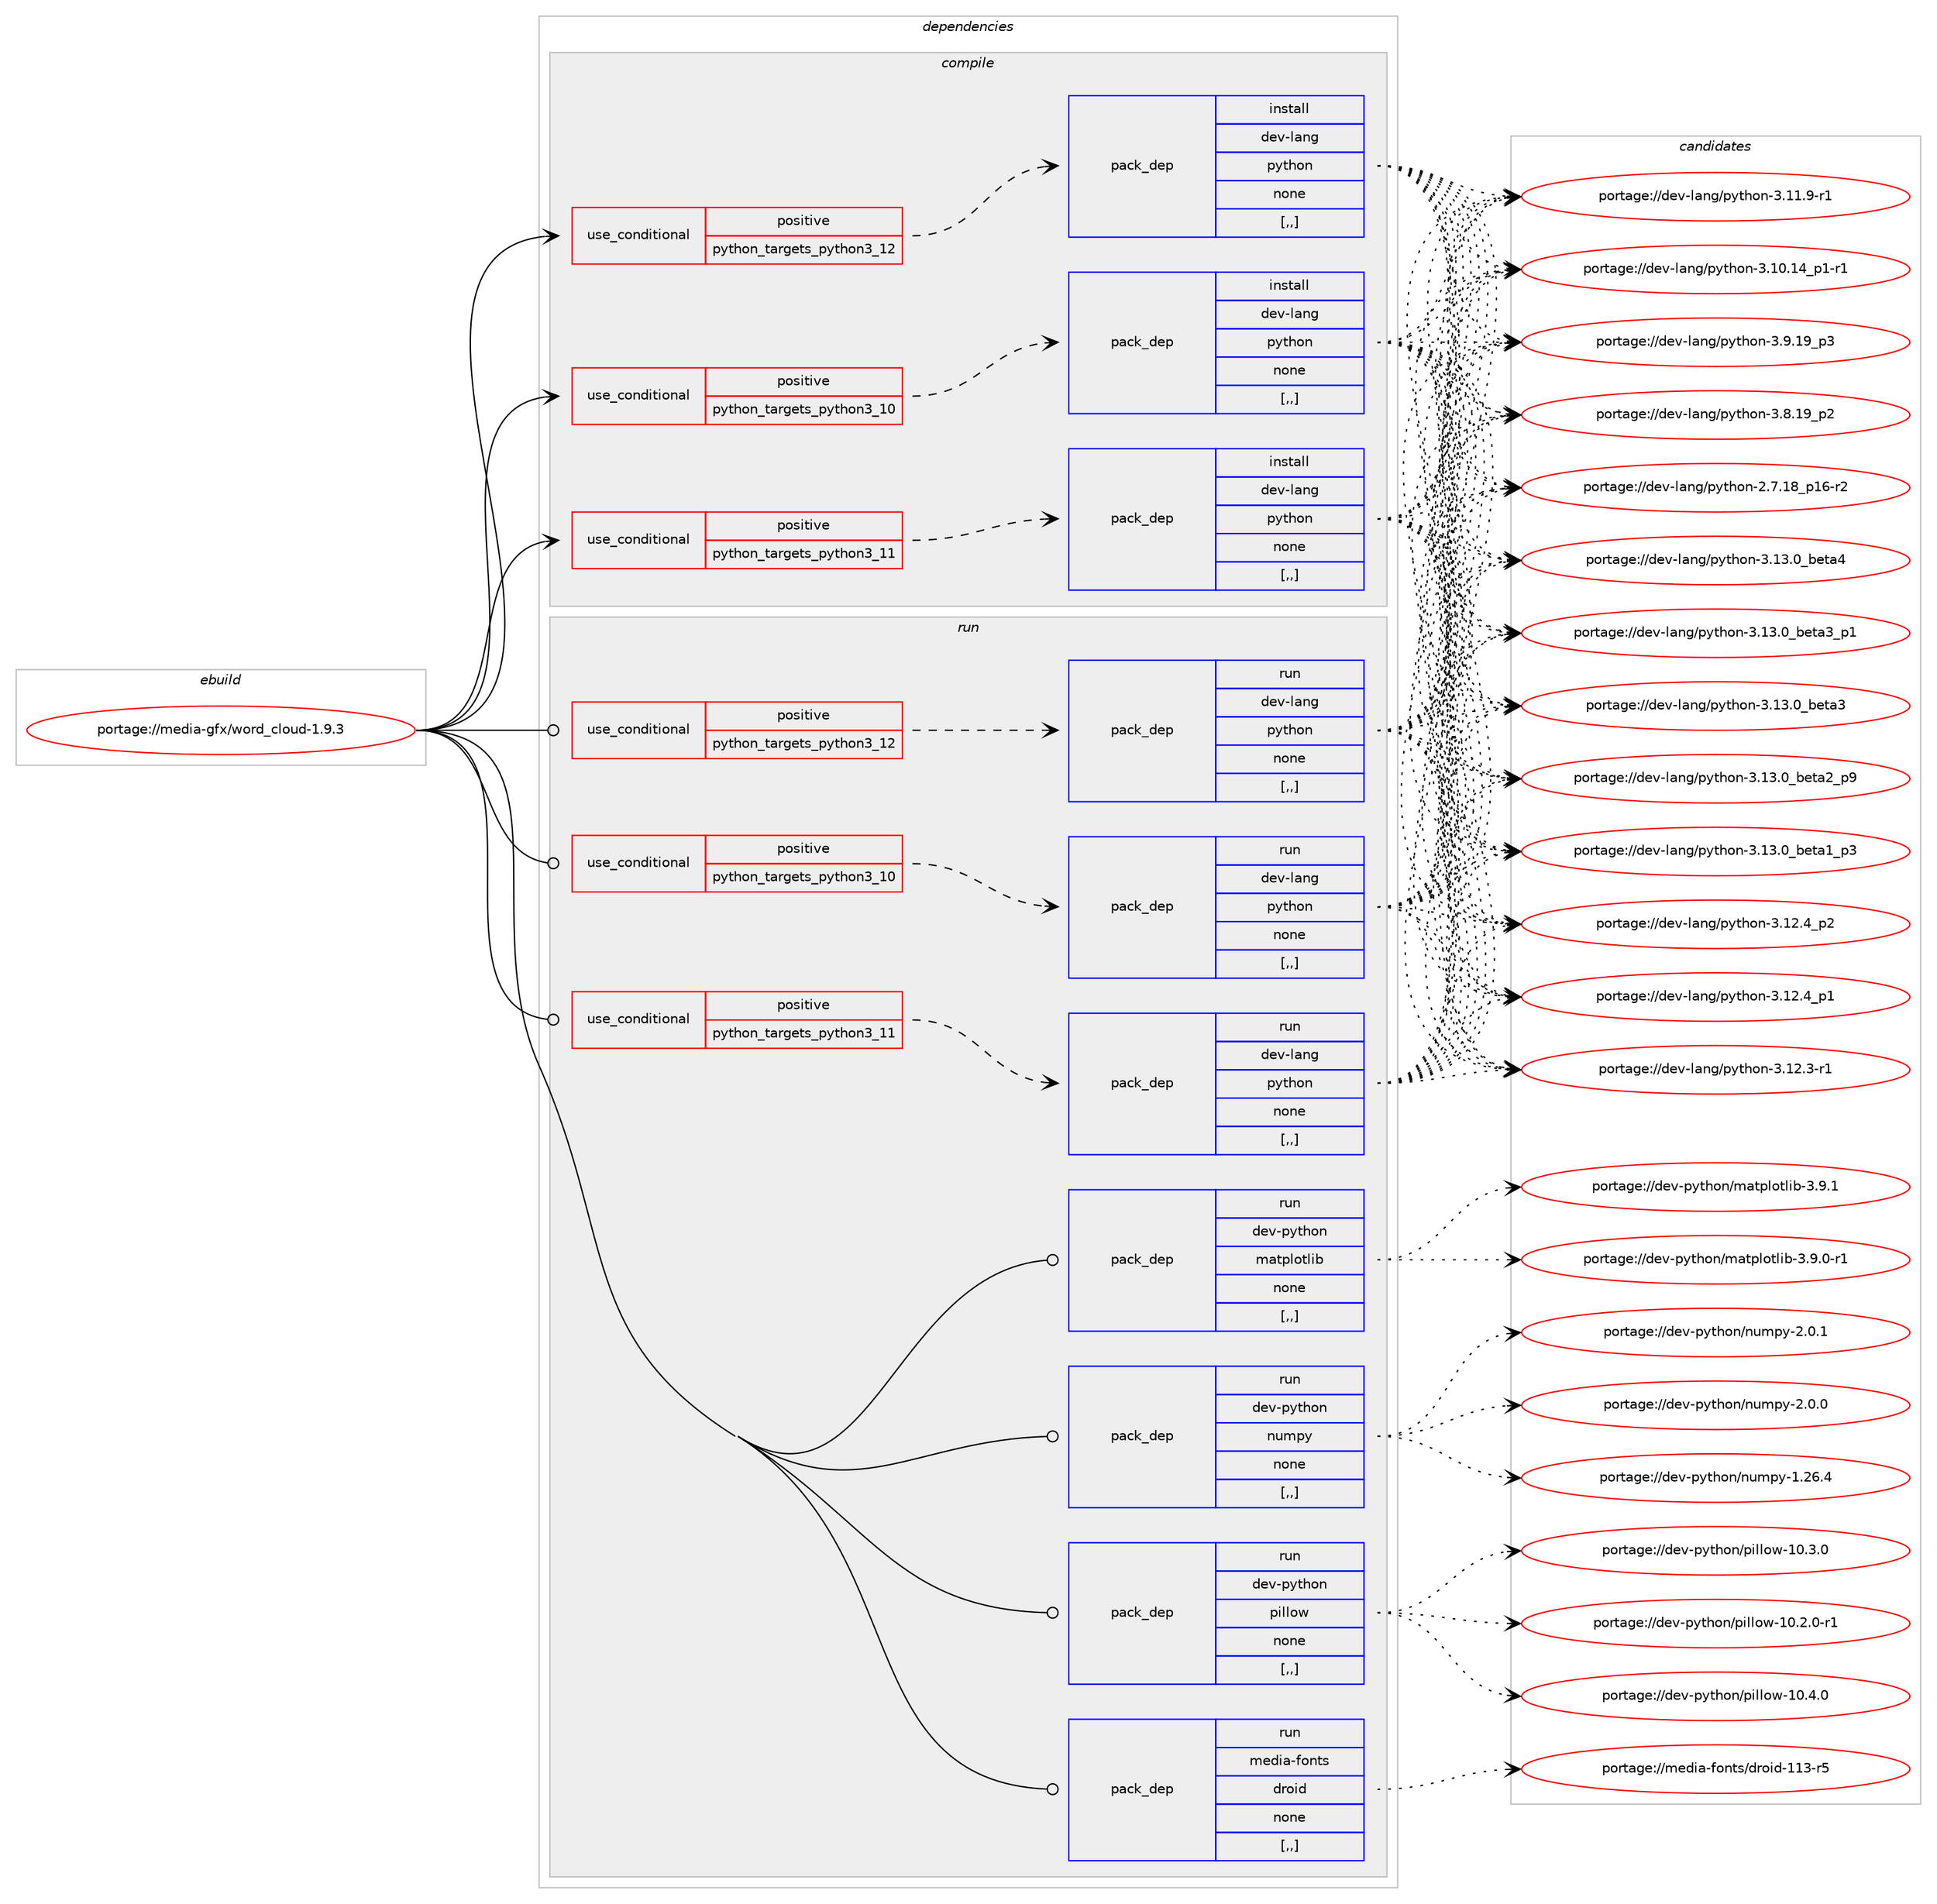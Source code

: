 digraph prolog {

# *************
# Graph options
# *************

newrank=true;
concentrate=true;
compound=true;
graph [rankdir=LR,fontname=Helvetica,fontsize=10,ranksep=1.5];#, ranksep=2.5, nodesep=0.2];
edge  [arrowhead=vee];
node  [fontname=Helvetica,fontsize=10];

# **********
# The ebuild
# **********

subgraph cluster_leftcol {
color=gray;
label=<<i>ebuild</i>>;
id [label="portage://media-gfx/word_cloud-1.9.3", color=red, width=4, href="../media-gfx/word_cloud-1.9.3.svg"];
}

# ****************
# The dependencies
# ****************

subgraph cluster_midcol {
color=gray;
label=<<i>dependencies</i>>;
subgraph cluster_compile {
fillcolor="#eeeeee";
style=filled;
label=<<i>compile</i>>;
subgraph cond74102 {
dependency294965 [label=<<TABLE BORDER="0" CELLBORDER="1" CELLSPACING="0" CELLPADDING="4"><TR><TD ROWSPAN="3" CELLPADDING="10">use_conditional</TD></TR><TR><TD>positive</TD></TR><TR><TD>python_targets_python3_10</TD></TR></TABLE>>, shape=none, color=red];
subgraph pack218509 {
dependency294966 [label=<<TABLE BORDER="0" CELLBORDER="1" CELLSPACING="0" CELLPADDING="4" WIDTH="220"><TR><TD ROWSPAN="6" CELLPADDING="30">pack_dep</TD></TR><TR><TD WIDTH="110">install</TD></TR><TR><TD>dev-lang</TD></TR><TR><TD>python</TD></TR><TR><TD>none</TD></TR><TR><TD>[,,]</TD></TR></TABLE>>, shape=none, color=blue];
}
dependency294965:e -> dependency294966:w [weight=20,style="dashed",arrowhead="vee"];
}
id:e -> dependency294965:w [weight=20,style="solid",arrowhead="vee"];
subgraph cond74103 {
dependency294967 [label=<<TABLE BORDER="0" CELLBORDER="1" CELLSPACING="0" CELLPADDING="4"><TR><TD ROWSPAN="3" CELLPADDING="10">use_conditional</TD></TR><TR><TD>positive</TD></TR><TR><TD>python_targets_python3_11</TD></TR></TABLE>>, shape=none, color=red];
subgraph pack218510 {
dependency294968 [label=<<TABLE BORDER="0" CELLBORDER="1" CELLSPACING="0" CELLPADDING="4" WIDTH="220"><TR><TD ROWSPAN="6" CELLPADDING="30">pack_dep</TD></TR><TR><TD WIDTH="110">install</TD></TR><TR><TD>dev-lang</TD></TR><TR><TD>python</TD></TR><TR><TD>none</TD></TR><TR><TD>[,,]</TD></TR></TABLE>>, shape=none, color=blue];
}
dependency294967:e -> dependency294968:w [weight=20,style="dashed",arrowhead="vee"];
}
id:e -> dependency294967:w [weight=20,style="solid",arrowhead="vee"];
subgraph cond74104 {
dependency294969 [label=<<TABLE BORDER="0" CELLBORDER="1" CELLSPACING="0" CELLPADDING="4"><TR><TD ROWSPAN="3" CELLPADDING="10">use_conditional</TD></TR><TR><TD>positive</TD></TR><TR><TD>python_targets_python3_12</TD></TR></TABLE>>, shape=none, color=red];
subgraph pack218511 {
dependency294970 [label=<<TABLE BORDER="0" CELLBORDER="1" CELLSPACING="0" CELLPADDING="4" WIDTH="220"><TR><TD ROWSPAN="6" CELLPADDING="30">pack_dep</TD></TR><TR><TD WIDTH="110">install</TD></TR><TR><TD>dev-lang</TD></TR><TR><TD>python</TD></TR><TR><TD>none</TD></TR><TR><TD>[,,]</TD></TR></TABLE>>, shape=none, color=blue];
}
dependency294969:e -> dependency294970:w [weight=20,style="dashed",arrowhead="vee"];
}
id:e -> dependency294969:w [weight=20,style="solid",arrowhead="vee"];
}
subgraph cluster_compileandrun {
fillcolor="#eeeeee";
style=filled;
label=<<i>compile and run</i>>;
}
subgraph cluster_run {
fillcolor="#eeeeee";
style=filled;
label=<<i>run</i>>;
subgraph cond74105 {
dependency294971 [label=<<TABLE BORDER="0" CELLBORDER="1" CELLSPACING="0" CELLPADDING="4"><TR><TD ROWSPAN="3" CELLPADDING="10">use_conditional</TD></TR><TR><TD>positive</TD></TR><TR><TD>python_targets_python3_10</TD></TR></TABLE>>, shape=none, color=red];
subgraph pack218512 {
dependency294972 [label=<<TABLE BORDER="0" CELLBORDER="1" CELLSPACING="0" CELLPADDING="4" WIDTH="220"><TR><TD ROWSPAN="6" CELLPADDING="30">pack_dep</TD></TR><TR><TD WIDTH="110">run</TD></TR><TR><TD>dev-lang</TD></TR><TR><TD>python</TD></TR><TR><TD>none</TD></TR><TR><TD>[,,]</TD></TR></TABLE>>, shape=none, color=blue];
}
dependency294971:e -> dependency294972:w [weight=20,style="dashed",arrowhead="vee"];
}
id:e -> dependency294971:w [weight=20,style="solid",arrowhead="odot"];
subgraph cond74106 {
dependency294973 [label=<<TABLE BORDER="0" CELLBORDER="1" CELLSPACING="0" CELLPADDING="4"><TR><TD ROWSPAN="3" CELLPADDING="10">use_conditional</TD></TR><TR><TD>positive</TD></TR><TR><TD>python_targets_python3_11</TD></TR></TABLE>>, shape=none, color=red];
subgraph pack218513 {
dependency294974 [label=<<TABLE BORDER="0" CELLBORDER="1" CELLSPACING="0" CELLPADDING="4" WIDTH="220"><TR><TD ROWSPAN="6" CELLPADDING="30">pack_dep</TD></TR><TR><TD WIDTH="110">run</TD></TR><TR><TD>dev-lang</TD></TR><TR><TD>python</TD></TR><TR><TD>none</TD></TR><TR><TD>[,,]</TD></TR></TABLE>>, shape=none, color=blue];
}
dependency294973:e -> dependency294974:w [weight=20,style="dashed",arrowhead="vee"];
}
id:e -> dependency294973:w [weight=20,style="solid",arrowhead="odot"];
subgraph cond74107 {
dependency294975 [label=<<TABLE BORDER="0" CELLBORDER="1" CELLSPACING="0" CELLPADDING="4"><TR><TD ROWSPAN="3" CELLPADDING="10">use_conditional</TD></TR><TR><TD>positive</TD></TR><TR><TD>python_targets_python3_12</TD></TR></TABLE>>, shape=none, color=red];
subgraph pack218514 {
dependency294976 [label=<<TABLE BORDER="0" CELLBORDER="1" CELLSPACING="0" CELLPADDING="4" WIDTH="220"><TR><TD ROWSPAN="6" CELLPADDING="30">pack_dep</TD></TR><TR><TD WIDTH="110">run</TD></TR><TR><TD>dev-lang</TD></TR><TR><TD>python</TD></TR><TR><TD>none</TD></TR><TR><TD>[,,]</TD></TR></TABLE>>, shape=none, color=blue];
}
dependency294975:e -> dependency294976:w [weight=20,style="dashed",arrowhead="vee"];
}
id:e -> dependency294975:w [weight=20,style="solid",arrowhead="odot"];
subgraph pack218515 {
dependency294977 [label=<<TABLE BORDER="0" CELLBORDER="1" CELLSPACING="0" CELLPADDING="4" WIDTH="220"><TR><TD ROWSPAN="6" CELLPADDING="30">pack_dep</TD></TR><TR><TD WIDTH="110">run</TD></TR><TR><TD>dev-python</TD></TR><TR><TD>matplotlib</TD></TR><TR><TD>none</TD></TR><TR><TD>[,,]</TD></TR></TABLE>>, shape=none, color=blue];
}
id:e -> dependency294977:w [weight=20,style="solid",arrowhead="odot"];
subgraph pack218516 {
dependency294978 [label=<<TABLE BORDER="0" CELLBORDER="1" CELLSPACING="0" CELLPADDING="4" WIDTH="220"><TR><TD ROWSPAN="6" CELLPADDING="30">pack_dep</TD></TR><TR><TD WIDTH="110">run</TD></TR><TR><TD>dev-python</TD></TR><TR><TD>numpy</TD></TR><TR><TD>none</TD></TR><TR><TD>[,,]</TD></TR></TABLE>>, shape=none, color=blue];
}
id:e -> dependency294978:w [weight=20,style="solid",arrowhead="odot"];
subgraph pack218517 {
dependency294979 [label=<<TABLE BORDER="0" CELLBORDER="1" CELLSPACING="0" CELLPADDING="4" WIDTH="220"><TR><TD ROWSPAN="6" CELLPADDING="30">pack_dep</TD></TR><TR><TD WIDTH="110">run</TD></TR><TR><TD>dev-python</TD></TR><TR><TD>pillow</TD></TR><TR><TD>none</TD></TR><TR><TD>[,,]</TD></TR></TABLE>>, shape=none, color=blue];
}
id:e -> dependency294979:w [weight=20,style="solid",arrowhead="odot"];
subgraph pack218518 {
dependency294980 [label=<<TABLE BORDER="0" CELLBORDER="1" CELLSPACING="0" CELLPADDING="4" WIDTH="220"><TR><TD ROWSPAN="6" CELLPADDING="30">pack_dep</TD></TR><TR><TD WIDTH="110">run</TD></TR><TR><TD>media-fonts</TD></TR><TR><TD>droid</TD></TR><TR><TD>none</TD></TR><TR><TD>[,,]</TD></TR></TABLE>>, shape=none, color=blue];
}
id:e -> dependency294980:w [weight=20,style="solid",arrowhead="odot"];
}
}

# **************
# The candidates
# **************

subgraph cluster_choices {
rank=same;
color=gray;
label=<<i>candidates</i>>;

subgraph choice218509 {
color=black;
nodesep=1;
choice1001011184510897110103471121211161041111104551464951464895981011169752 [label="portage://dev-lang/python-3.13.0_beta4", color=red, width=4,href="../dev-lang/python-3.13.0_beta4.svg"];
choice10010111845108971101034711212111610411111045514649514648959810111697519511249 [label="portage://dev-lang/python-3.13.0_beta3_p1", color=red, width=4,href="../dev-lang/python-3.13.0_beta3_p1.svg"];
choice1001011184510897110103471121211161041111104551464951464895981011169751 [label="portage://dev-lang/python-3.13.0_beta3", color=red, width=4,href="../dev-lang/python-3.13.0_beta3.svg"];
choice10010111845108971101034711212111610411111045514649514648959810111697509511257 [label="portage://dev-lang/python-3.13.0_beta2_p9", color=red, width=4,href="../dev-lang/python-3.13.0_beta2_p9.svg"];
choice10010111845108971101034711212111610411111045514649514648959810111697499511251 [label="portage://dev-lang/python-3.13.0_beta1_p3", color=red, width=4,href="../dev-lang/python-3.13.0_beta1_p3.svg"];
choice100101118451089711010347112121116104111110455146495046529511250 [label="portage://dev-lang/python-3.12.4_p2", color=red, width=4,href="../dev-lang/python-3.12.4_p2.svg"];
choice100101118451089711010347112121116104111110455146495046529511249 [label="portage://dev-lang/python-3.12.4_p1", color=red, width=4,href="../dev-lang/python-3.12.4_p1.svg"];
choice100101118451089711010347112121116104111110455146495046514511449 [label="portage://dev-lang/python-3.12.3-r1", color=red, width=4,href="../dev-lang/python-3.12.3-r1.svg"];
choice100101118451089711010347112121116104111110455146494946574511449 [label="portage://dev-lang/python-3.11.9-r1", color=red, width=4,href="../dev-lang/python-3.11.9-r1.svg"];
choice100101118451089711010347112121116104111110455146494846495295112494511449 [label="portage://dev-lang/python-3.10.14_p1-r1", color=red, width=4,href="../dev-lang/python-3.10.14_p1-r1.svg"];
choice100101118451089711010347112121116104111110455146574649579511251 [label="portage://dev-lang/python-3.9.19_p3", color=red, width=4,href="../dev-lang/python-3.9.19_p3.svg"];
choice100101118451089711010347112121116104111110455146564649579511250 [label="portage://dev-lang/python-3.8.19_p2", color=red, width=4,href="../dev-lang/python-3.8.19_p2.svg"];
choice100101118451089711010347112121116104111110455046554649569511249544511450 [label="portage://dev-lang/python-2.7.18_p16-r2", color=red, width=4,href="../dev-lang/python-2.7.18_p16-r2.svg"];
dependency294966:e -> choice1001011184510897110103471121211161041111104551464951464895981011169752:w [style=dotted,weight="100"];
dependency294966:e -> choice10010111845108971101034711212111610411111045514649514648959810111697519511249:w [style=dotted,weight="100"];
dependency294966:e -> choice1001011184510897110103471121211161041111104551464951464895981011169751:w [style=dotted,weight="100"];
dependency294966:e -> choice10010111845108971101034711212111610411111045514649514648959810111697509511257:w [style=dotted,weight="100"];
dependency294966:e -> choice10010111845108971101034711212111610411111045514649514648959810111697499511251:w [style=dotted,weight="100"];
dependency294966:e -> choice100101118451089711010347112121116104111110455146495046529511250:w [style=dotted,weight="100"];
dependency294966:e -> choice100101118451089711010347112121116104111110455146495046529511249:w [style=dotted,weight="100"];
dependency294966:e -> choice100101118451089711010347112121116104111110455146495046514511449:w [style=dotted,weight="100"];
dependency294966:e -> choice100101118451089711010347112121116104111110455146494946574511449:w [style=dotted,weight="100"];
dependency294966:e -> choice100101118451089711010347112121116104111110455146494846495295112494511449:w [style=dotted,weight="100"];
dependency294966:e -> choice100101118451089711010347112121116104111110455146574649579511251:w [style=dotted,weight="100"];
dependency294966:e -> choice100101118451089711010347112121116104111110455146564649579511250:w [style=dotted,weight="100"];
dependency294966:e -> choice100101118451089711010347112121116104111110455046554649569511249544511450:w [style=dotted,weight="100"];
}
subgraph choice218510 {
color=black;
nodesep=1;
choice1001011184510897110103471121211161041111104551464951464895981011169752 [label="portage://dev-lang/python-3.13.0_beta4", color=red, width=4,href="../dev-lang/python-3.13.0_beta4.svg"];
choice10010111845108971101034711212111610411111045514649514648959810111697519511249 [label="portage://dev-lang/python-3.13.0_beta3_p1", color=red, width=4,href="../dev-lang/python-3.13.0_beta3_p1.svg"];
choice1001011184510897110103471121211161041111104551464951464895981011169751 [label="portage://dev-lang/python-3.13.0_beta3", color=red, width=4,href="../dev-lang/python-3.13.0_beta3.svg"];
choice10010111845108971101034711212111610411111045514649514648959810111697509511257 [label="portage://dev-lang/python-3.13.0_beta2_p9", color=red, width=4,href="../dev-lang/python-3.13.0_beta2_p9.svg"];
choice10010111845108971101034711212111610411111045514649514648959810111697499511251 [label="portage://dev-lang/python-3.13.0_beta1_p3", color=red, width=4,href="../dev-lang/python-3.13.0_beta1_p3.svg"];
choice100101118451089711010347112121116104111110455146495046529511250 [label="portage://dev-lang/python-3.12.4_p2", color=red, width=4,href="../dev-lang/python-3.12.4_p2.svg"];
choice100101118451089711010347112121116104111110455146495046529511249 [label="portage://dev-lang/python-3.12.4_p1", color=red, width=4,href="../dev-lang/python-3.12.4_p1.svg"];
choice100101118451089711010347112121116104111110455146495046514511449 [label="portage://dev-lang/python-3.12.3-r1", color=red, width=4,href="../dev-lang/python-3.12.3-r1.svg"];
choice100101118451089711010347112121116104111110455146494946574511449 [label="portage://dev-lang/python-3.11.9-r1", color=red, width=4,href="../dev-lang/python-3.11.9-r1.svg"];
choice100101118451089711010347112121116104111110455146494846495295112494511449 [label="portage://dev-lang/python-3.10.14_p1-r1", color=red, width=4,href="../dev-lang/python-3.10.14_p1-r1.svg"];
choice100101118451089711010347112121116104111110455146574649579511251 [label="portage://dev-lang/python-3.9.19_p3", color=red, width=4,href="../dev-lang/python-3.9.19_p3.svg"];
choice100101118451089711010347112121116104111110455146564649579511250 [label="portage://dev-lang/python-3.8.19_p2", color=red, width=4,href="../dev-lang/python-3.8.19_p2.svg"];
choice100101118451089711010347112121116104111110455046554649569511249544511450 [label="portage://dev-lang/python-2.7.18_p16-r2", color=red, width=4,href="../dev-lang/python-2.7.18_p16-r2.svg"];
dependency294968:e -> choice1001011184510897110103471121211161041111104551464951464895981011169752:w [style=dotted,weight="100"];
dependency294968:e -> choice10010111845108971101034711212111610411111045514649514648959810111697519511249:w [style=dotted,weight="100"];
dependency294968:e -> choice1001011184510897110103471121211161041111104551464951464895981011169751:w [style=dotted,weight="100"];
dependency294968:e -> choice10010111845108971101034711212111610411111045514649514648959810111697509511257:w [style=dotted,weight="100"];
dependency294968:e -> choice10010111845108971101034711212111610411111045514649514648959810111697499511251:w [style=dotted,weight="100"];
dependency294968:e -> choice100101118451089711010347112121116104111110455146495046529511250:w [style=dotted,weight="100"];
dependency294968:e -> choice100101118451089711010347112121116104111110455146495046529511249:w [style=dotted,weight="100"];
dependency294968:e -> choice100101118451089711010347112121116104111110455146495046514511449:w [style=dotted,weight="100"];
dependency294968:e -> choice100101118451089711010347112121116104111110455146494946574511449:w [style=dotted,weight="100"];
dependency294968:e -> choice100101118451089711010347112121116104111110455146494846495295112494511449:w [style=dotted,weight="100"];
dependency294968:e -> choice100101118451089711010347112121116104111110455146574649579511251:w [style=dotted,weight="100"];
dependency294968:e -> choice100101118451089711010347112121116104111110455146564649579511250:w [style=dotted,weight="100"];
dependency294968:e -> choice100101118451089711010347112121116104111110455046554649569511249544511450:w [style=dotted,weight="100"];
}
subgraph choice218511 {
color=black;
nodesep=1;
choice1001011184510897110103471121211161041111104551464951464895981011169752 [label="portage://dev-lang/python-3.13.0_beta4", color=red, width=4,href="../dev-lang/python-3.13.0_beta4.svg"];
choice10010111845108971101034711212111610411111045514649514648959810111697519511249 [label="portage://dev-lang/python-3.13.0_beta3_p1", color=red, width=4,href="../dev-lang/python-3.13.0_beta3_p1.svg"];
choice1001011184510897110103471121211161041111104551464951464895981011169751 [label="portage://dev-lang/python-3.13.0_beta3", color=red, width=4,href="../dev-lang/python-3.13.0_beta3.svg"];
choice10010111845108971101034711212111610411111045514649514648959810111697509511257 [label="portage://dev-lang/python-3.13.0_beta2_p9", color=red, width=4,href="../dev-lang/python-3.13.0_beta2_p9.svg"];
choice10010111845108971101034711212111610411111045514649514648959810111697499511251 [label="portage://dev-lang/python-3.13.0_beta1_p3", color=red, width=4,href="../dev-lang/python-3.13.0_beta1_p3.svg"];
choice100101118451089711010347112121116104111110455146495046529511250 [label="portage://dev-lang/python-3.12.4_p2", color=red, width=4,href="../dev-lang/python-3.12.4_p2.svg"];
choice100101118451089711010347112121116104111110455146495046529511249 [label="portage://dev-lang/python-3.12.4_p1", color=red, width=4,href="../dev-lang/python-3.12.4_p1.svg"];
choice100101118451089711010347112121116104111110455146495046514511449 [label="portage://dev-lang/python-3.12.3-r1", color=red, width=4,href="../dev-lang/python-3.12.3-r1.svg"];
choice100101118451089711010347112121116104111110455146494946574511449 [label="portage://dev-lang/python-3.11.9-r1", color=red, width=4,href="../dev-lang/python-3.11.9-r1.svg"];
choice100101118451089711010347112121116104111110455146494846495295112494511449 [label="portage://dev-lang/python-3.10.14_p1-r1", color=red, width=4,href="../dev-lang/python-3.10.14_p1-r1.svg"];
choice100101118451089711010347112121116104111110455146574649579511251 [label="portage://dev-lang/python-3.9.19_p3", color=red, width=4,href="../dev-lang/python-3.9.19_p3.svg"];
choice100101118451089711010347112121116104111110455146564649579511250 [label="portage://dev-lang/python-3.8.19_p2", color=red, width=4,href="../dev-lang/python-3.8.19_p2.svg"];
choice100101118451089711010347112121116104111110455046554649569511249544511450 [label="portage://dev-lang/python-2.7.18_p16-r2", color=red, width=4,href="../dev-lang/python-2.7.18_p16-r2.svg"];
dependency294970:e -> choice1001011184510897110103471121211161041111104551464951464895981011169752:w [style=dotted,weight="100"];
dependency294970:e -> choice10010111845108971101034711212111610411111045514649514648959810111697519511249:w [style=dotted,weight="100"];
dependency294970:e -> choice1001011184510897110103471121211161041111104551464951464895981011169751:w [style=dotted,weight="100"];
dependency294970:e -> choice10010111845108971101034711212111610411111045514649514648959810111697509511257:w [style=dotted,weight="100"];
dependency294970:e -> choice10010111845108971101034711212111610411111045514649514648959810111697499511251:w [style=dotted,weight="100"];
dependency294970:e -> choice100101118451089711010347112121116104111110455146495046529511250:w [style=dotted,weight="100"];
dependency294970:e -> choice100101118451089711010347112121116104111110455146495046529511249:w [style=dotted,weight="100"];
dependency294970:e -> choice100101118451089711010347112121116104111110455146495046514511449:w [style=dotted,weight="100"];
dependency294970:e -> choice100101118451089711010347112121116104111110455146494946574511449:w [style=dotted,weight="100"];
dependency294970:e -> choice100101118451089711010347112121116104111110455146494846495295112494511449:w [style=dotted,weight="100"];
dependency294970:e -> choice100101118451089711010347112121116104111110455146574649579511251:w [style=dotted,weight="100"];
dependency294970:e -> choice100101118451089711010347112121116104111110455146564649579511250:w [style=dotted,weight="100"];
dependency294970:e -> choice100101118451089711010347112121116104111110455046554649569511249544511450:w [style=dotted,weight="100"];
}
subgraph choice218512 {
color=black;
nodesep=1;
choice1001011184510897110103471121211161041111104551464951464895981011169752 [label="portage://dev-lang/python-3.13.0_beta4", color=red, width=4,href="../dev-lang/python-3.13.0_beta4.svg"];
choice10010111845108971101034711212111610411111045514649514648959810111697519511249 [label="portage://dev-lang/python-3.13.0_beta3_p1", color=red, width=4,href="../dev-lang/python-3.13.0_beta3_p1.svg"];
choice1001011184510897110103471121211161041111104551464951464895981011169751 [label="portage://dev-lang/python-3.13.0_beta3", color=red, width=4,href="../dev-lang/python-3.13.0_beta3.svg"];
choice10010111845108971101034711212111610411111045514649514648959810111697509511257 [label="portage://dev-lang/python-3.13.0_beta2_p9", color=red, width=4,href="../dev-lang/python-3.13.0_beta2_p9.svg"];
choice10010111845108971101034711212111610411111045514649514648959810111697499511251 [label="portage://dev-lang/python-3.13.0_beta1_p3", color=red, width=4,href="../dev-lang/python-3.13.0_beta1_p3.svg"];
choice100101118451089711010347112121116104111110455146495046529511250 [label="portage://dev-lang/python-3.12.4_p2", color=red, width=4,href="../dev-lang/python-3.12.4_p2.svg"];
choice100101118451089711010347112121116104111110455146495046529511249 [label="portage://dev-lang/python-3.12.4_p1", color=red, width=4,href="../dev-lang/python-3.12.4_p1.svg"];
choice100101118451089711010347112121116104111110455146495046514511449 [label="portage://dev-lang/python-3.12.3-r1", color=red, width=4,href="../dev-lang/python-3.12.3-r1.svg"];
choice100101118451089711010347112121116104111110455146494946574511449 [label="portage://dev-lang/python-3.11.9-r1", color=red, width=4,href="../dev-lang/python-3.11.9-r1.svg"];
choice100101118451089711010347112121116104111110455146494846495295112494511449 [label="portage://dev-lang/python-3.10.14_p1-r1", color=red, width=4,href="../dev-lang/python-3.10.14_p1-r1.svg"];
choice100101118451089711010347112121116104111110455146574649579511251 [label="portage://dev-lang/python-3.9.19_p3", color=red, width=4,href="../dev-lang/python-3.9.19_p3.svg"];
choice100101118451089711010347112121116104111110455146564649579511250 [label="portage://dev-lang/python-3.8.19_p2", color=red, width=4,href="../dev-lang/python-3.8.19_p2.svg"];
choice100101118451089711010347112121116104111110455046554649569511249544511450 [label="portage://dev-lang/python-2.7.18_p16-r2", color=red, width=4,href="../dev-lang/python-2.7.18_p16-r2.svg"];
dependency294972:e -> choice1001011184510897110103471121211161041111104551464951464895981011169752:w [style=dotted,weight="100"];
dependency294972:e -> choice10010111845108971101034711212111610411111045514649514648959810111697519511249:w [style=dotted,weight="100"];
dependency294972:e -> choice1001011184510897110103471121211161041111104551464951464895981011169751:w [style=dotted,weight="100"];
dependency294972:e -> choice10010111845108971101034711212111610411111045514649514648959810111697509511257:w [style=dotted,weight="100"];
dependency294972:e -> choice10010111845108971101034711212111610411111045514649514648959810111697499511251:w [style=dotted,weight="100"];
dependency294972:e -> choice100101118451089711010347112121116104111110455146495046529511250:w [style=dotted,weight="100"];
dependency294972:e -> choice100101118451089711010347112121116104111110455146495046529511249:w [style=dotted,weight="100"];
dependency294972:e -> choice100101118451089711010347112121116104111110455146495046514511449:w [style=dotted,weight="100"];
dependency294972:e -> choice100101118451089711010347112121116104111110455146494946574511449:w [style=dotted,weight="100"];
dependency294972:e -> choice100101118451089711010347112121116104111110455146494846495295112494511449:w [style=dotted,weight="100"];
dependency294972:e -> choice100101118451089711010347112121116104111110455146574649579511251:w [style=dotted,weight="100"];
dependency294972:e -> choice100101118451089711010347112121116104111110455146564649579511250:w [style=dotted,weight="100"];
dependency294972:e -> choice100101118451089711010347112121116104111110455046554649569511249544511450:w [style=dotted,weight="100"];
}
subgraph choice218513 {
color=black;
nodesep=1;
choice1001011184510897110103471121211161041111104551464951464895981011169752 [label="portage://dev-lang/python-3.13.0_beta4", color=red, width=4,href="../dev-lang/python-3.13.0_beta4.svg"];
choice10010111845108971101034711212111610411111045514649514648959810111697519511249 [label="portage://dev-lang/python-3.13.0_beta3_p1", color=red, width=4,href="../dev-lang/python-3.13.0_beta3_p1.svg"];
choice1001011184510897110103471121211161041111104551464951464895981011169751 [label="portage://dev-lang/python-3.13.0_beta3", color=red, width=4,href="../dev-lang/python-3.13.0_beta3.svg"];
choice10010111845108971101034711212111610411111045514649514648959810111697509511257 [label="portage://dev-lang/python-3.13.0_beta2_p9", color=red, width=4,href="../dev-lang/python-3.13.0_beta2_p9.svg"];
choice10010111845108971101034711212111610411111045514649514648959810111697499511251 [label="portage://dev-lang/python-3.13.0_beta1_p3", color=red, width=4,href="../dev-lang/python-3.13.0_beta1_p3.svg"];
choice100101118451089711010347112121116104111110455146495046529511250 [label="portage://dev-lang/python-3.12.4_p2", color=red, width=4,href="../dev-lang/python-3.12.4_p2.svg"];
choice100101118451089711010347112121116104111110455146495046529511249 [label="portage://dev-lang/python-3.12.4_p1", color=red, width=4,href="../dev-lang/python-3.12.4_p1.svg"];
choice100101118451089711010347112121116104111110455146495046514511449 [label="portage://dev-lang/python-3.12.3-r1", color=red, width=4,href="../dev-lang/python-3.12.3-r1.svg"];
choice100101118451089711010347112121116104111110455146494946574511449 [label="portage://dev-lang/python-3.11.9-r1", color=red, width=4,href="../dev-lang/python-3.11.9-r1.svg"];
choice100101118451089711010347112121116104111110455146494846495295112494511449 [label="portage://dev-lang/python-3.10.14_p1-r1", color=red, width=4,href="../dev-lang/python-3.10.14_p1-r1.svg"];
choice100101118451089711010347112121116104111110455146574649579511251 [label="portage://dev-lang/python-3.9.19_p3", color=red, width=4,href="../dev-lang/python-3.9.19_p3.svg"];
choice100101118451089711010347112121116104111110455146564649579511250 [label="portage://dev-lang/python-3.8.19_p2", color=red, width=4,href="../dev-lang/python-3.8.19_p2.svg"];
choice100101118451089711010347112121116104111110455046554649569511249544511450 [label="portage://dev-lang/python-2.7.18_p16-r2", color=red, width=4,href="../dev-lang/python-2.7.18_p16-r2.svg"];
dependency294974:e -> choice1001011184510897110103471121211161041111104551464951464895981011169752:w [style=dotted,weight="100"];
dependency294974:e -> choice10010111845108971101034711212111610411111045514649514648959810111697519511249:w [style=dotted,weight="100"];
dependency294974:e -> choice1001011184510897110103471121211161041111104551464951464895981011169751:w [style=dotted,weight="100"];
dependency294974:e -> choice10010111845108971101034711212111610411111045514649514648959810111697509511257:w [style=dotted,weight="100"];
dependency294974:e -> choice10010111845108971101034711212111610411111045514649514648959810111697499511251:w [style=dotted,weight="100"];
dependency294974:e -> choice100101118451089711010347112121116104111110455146495046529511250:w [style=dotted,weight="100"];
dependency294974:e -> choice100101118451089711010347112121116104111110455146495046529511249:w [style=dotted,weight="100"];
dependency294974:e -> choice100101118451089711010347112121116104111110455146495046514511449:w [style=dotted,weight="100"];
dependency294974:e -> choice100101118451089711010347112121116104111110455146494946574511449:w [style=dotted,weight="100"];
dependency294974:e -> choice100101118451089711010347112121116104111110455146494846495295112494511449:w [style=dotted,weight="100"];
dependency294974:e -> choice100101118451089711010347112121116104111110455146574649579511251:w [style=dotted,weight="100"];
dependency294974:e -> choice100101118451089711010347112121116104111110455146564649579511250:w [style=dotted,weight="100"];
dependency294974:e -> choice100101118451089711010347112121116104111110455046554649569511249544511450:w [style=dotted,weight="100"];
}
subgraph choice218514 {
color=black;
nodesep=1;
choice1001011184510897110103471121211161041111104551464951464895981011169752 [label="portage://dev-lang/python-3.13.0_beta4", color=red, width=4,href="../dev-lang/python-3.13.0_beta4.svg"];
choice10010111845108971101034711212111610411111045514649514648959810111697519511249 [label="portage://dev-lang/python-3.13.0_beta3_p1", color=red, width=4,href="../dev-lang/python-3.13.0_beta3_p1.svg"];
choice1001011184510897110103471121211161041111104551464951464895981011169751 [label="portage://dev-lang/python-3.13.0_beta3", color=red, width=4,href="../dev-lang/python-3.13.0_beta3.svg"];
choice10010111845108971101034711212111610411111045514649514648959810111697509511257 [label="portage://dev-lang/python-3.13.0_beta2_p9", color=red, width=4,href="../dev-lang/python-3.13.0_beta2_p9.svg"];
choice10010111845108971101034711212111610411111045514649514648959810111697499511251 [label="portage://dev-lang/python-3.13.0_beta1_p3", color=red, width=4,href="../dev-lang/python-3.13.0_beta1_p3.svg"];
choice100101118451089711010347112121116104111110455146495046529511250 [label="portage://dev-lang/python-3.12.4_p2", color=red, width=4,href="../dev-lang/python-3.12.4_p2.svg"];
choice100101118451089711010347112121116104111110455146495046529511249 [label="portage://dev-lang/python-3.12.4_p1", color=red, width=4,href="../dev-lang/python-3.12.4_p1.svg"];
choice100101118451089711010347112121116104111110455146495046514511449 [label="portage://dev-lang/python-3.12.3-r1", color=red, width=4,href="../dev-lang/python-3.12.3-r1.svg"];
choice100101118451089711010347112121116104111110455146494946574511449 [label="portage://dev-lang/python-3.11.9-r1", color=red, width=4,href="../dev-lang/python-3.11.9-r1.svg"];
choice100101118451089711010347112121116104111110455146494846495295112494511449 [label="portage://dev-lang/python-3.10.14_p1-r1", color=red, width=4,href="../dev-lang/python-3.10.14_p1-r1.svg"];
choice100101118451089711010347112121116104111110455146574649579511251 [label="portage://dev-lang/python-3.9.19_p3", color=red, width=4,href="../dev-lang/python-3.9.19_p3.svg"];
choice100101118451089711010347112121116104111110455146564649579511250 [label="portage://dev-lang/python-3.8.19_p2", color=red, width=4,href="../dev-lang/python-3.8.19_p2.svg"];
choice100101118451089711010347112121116104111110455046554649569511249544511450 [label="portage://dev-lang/python-2.7.18_p16-r2", color=red, width=4,href="../dev-lang/python-2.7.18_p16-r2.svg"];
dependency294976:e -> choice1001011184510897110103471121211161041111104551464951464895981011169752:w [style=dotted,weight="100"];
dependency294976:e -> choice10010111845108971101034711212111610411111045514649514648959810111697519511249:w [style=dotted,weight="100"];
dependency294976:e -> choice1001011184510897110103471121211161041111104551464951464895981011169751:w [style=dotted,weight="100"];
dependency294976:e -> choice10010111845108971101034711212111610411111045514649514648959810111697509511257:w [style=dotted,weight="100"];
dependency294976:e -> choice10010111845108971101034711212111610411111045514649514648959810111697499511251:w [style=dotted,weight="100"];
dependency294976:e -> choice100101118451089711010347112121116104111110455146495046529511250:w [style=dotted,weight="100"];
dependency294976:e -> choice100101118451089711010347112121116104111110455146495046529511249:w [style=dotted,weight="100"];
dependency294976:e -> choice100101118451089711010347112121116104111110455146495046514511449:w [style=dotted,weight="100"];
dependency294976:e -> choice100101118451089711010347112121116104111110455146494946574511449:w [style=dotted,weight="100"];
dependency294976:e -> choice100101118451089711010347112121116104111110455146494846495295112494511449:w [style=dotted,weight="100"];
dependency294976:e -> choice100101118451089711010347112121116104111110455146574649579511251:w [style=dotted,weight="100"];
dependency294976:e -> choice100101118451089711010347112121116104111110455146564649579511250:w [style=dotted,weight="100"];
dependency294976:e -> choice100101118451089711010347112121116104111110455046554649569511249544511450:w [style=dotted,weight="100"];
}
subgraph choice218515 {
color=black;
nodesep=1;
choice10010111845112121116104111110471099711611210811111610810598455146574649 [label="portage://dev-python/matplotlib-3.9.1", color=red, width=4,href="../dev-python/matplotlib-3.9.1.svg"];
choice100101118451121211161041111104710997116112108111116108105984551465746484511449 [label="portage://dev-python/matplotlib-3.9.0-r1", color=red, width=4,href="../dev-python/matplotlib-3.9.0-r1.svg"];
dependency294977:e -> choice10010111845112121116104111110471099711611210811111610810598455146574649:w [style=dotted,weight="100"];
dependency294977:e -> choice100101118451121211161041111104710997116112108111116108105984551465746484511449:w [style=dotted,weight="100"];
}
subgraph choice218516 {
color=black;
nodesep=1;
choice1001011184511212111610411111047110117109112121455046484649 [label="portage://dev-python/numpy-2.0.1", color=red, width=4,href="../dev-python/numpy-2.0.1.svg"];
choice1001011184511212111610411111047110117109112121455046484648 [label="portage://dev-python/numpy-2.0.0", color=red, width=4,href="../dev-python/numpy-2.0.0.svg"];
choice100101118451121211161041111104711011710911212145494650544652 [label="portage://dev-python/numpy-1.26.4", color=red, width=4,href="../dev-python/numpy-1.26.4.svg"];
dependency294978:e -> choice1001011184511212111610411111047110117109112121455046484649:w [style=dotted,weight="100"];
dependency294978:e -> choice1001011184511212111610411111047110117109112121455046484648:w [style=dotted,weight="100"];
dependency294978:e -> choice100101118451121211161041111104711011710911212145494650544652:w [style=dotted,weight="100"];
}
subgraph choice218517 {
color=black;
nodesep=1;
choice100101118451121211161041111104711210510810811111945494846524648 [label="portage://dev-python/pillow-10.4.0", color=red, width=4,href="../dev-python/pillow-10.4.0.svg"];
choice100101118451121211161041111104711210510810811111945494846514648 [label="portage://dev-python/pillow-10.3.0", color=red, width=4,href="../dev-python/pillow-10.3.0.svg"];
choice1001011184511212111610411111047112105108108111119454948465046484511449 [label="portage://dev-python/pillow-10.2.0-r1", color=red, width=4,href="../dev-python/pillow-10.2.0-r1.svg"];
dependency294979:e -> choice100101118451121211161041111104711210510810811111945494846524648:w [style=dotted,weight="100"];
dependency294979:e -> choice100101118451121211161041111104711210510810811111945494846514648:w [style=dotted,weight="100"];
dependency294979:e -> choice1001011184511212111610411111047112105108108111119454948465046484511449:w [style=dotted,weight="100"];
}
subgraph choice218518 {
color=black;
nodesep=1;
choice109101100105974510211111011611547100114111105100454949514511453 [label="portage://media-fonts/droid-113-r5", color=red, width=4,href="../media-fonts/droid-113-r5.svg"];
dependency294980:e -> choice109101100105974510211111011611547100114111105100454949514511453:w [style=dotted,weight="100"];
}
}

}
